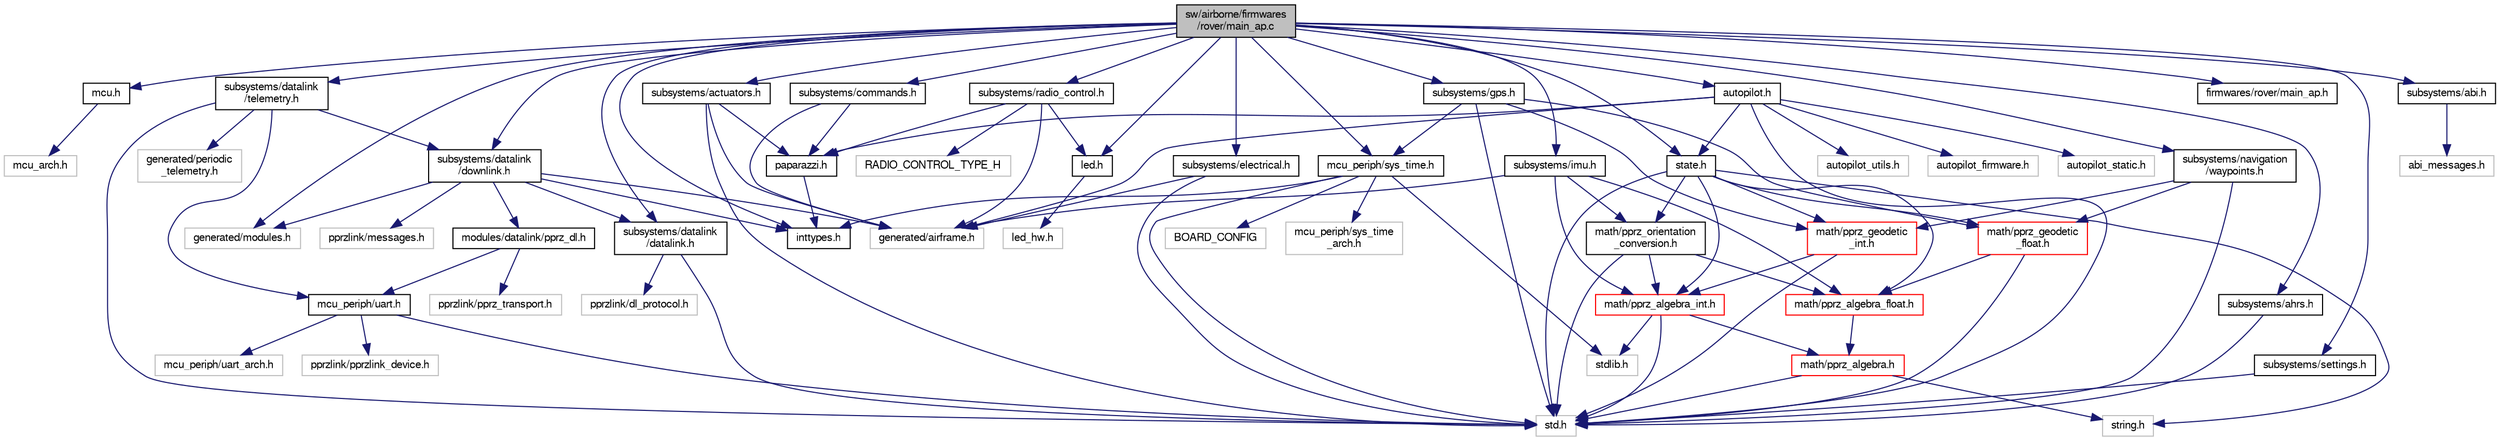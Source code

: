 digraph "sw/airborne/firmwares/rover/main_ap.c"
{
  edge [fontname="FreeSans",fontsize="10",labelfontname="FreeSans",labelfontsize="10"];
  node [fontname="FreeSans",fontsize="10",shape=record];
  Node1 [label="sw/airborne/firmwares\l/rover/main_ap.c",height=0.2,width=0.4,color="black", fillcolor="grey75", style="filled", fontcolor="black"];
  Node1 -> Node2 [color="midnightblue",fontsize="10",style="solid",fontname="FreeSans"];
  Node2 [label="inttypes.h",height=0.2,width=0.4,color="black", fillcolor="white", style="filled",URL="$inttypes_8h.html"];
  Node1 -> Node3 [color="midnightblue",fontsize="10",style="solid",fontname="FreeSans"];
  Node3 [label="mcu.h",height=0.2,width=0.4,color="black", fillcolor="white", style="filled",URL="$mcu_8h.html",tooltip="Arch independent mcu ( Micro Controller Unit ) utilities. "];
  Node3 -> Node4 [color="midnightblue",fontsize="10",style="solid",fontname="FreeSans"];
  Node4 [label="mcu_arch.h",height=0.2,width=0.4,color="grey75", fillcolor="white", style="filled"];
  Node1 -> Node5 [color="midnightblue",fontsize="10",style="solid",fontname="FreeSans"];
  Node5 [label="mcu_periph/sys_time.h",height=0.2,width=0.4,color="black", fillcolor="white", style="filled",URL="$sys__time_8h.html",tooltip="Architecture independent timing functions. "];
  Node5 -> Node2 [color="midnightblue",fontsize="10",style="solid",fontname="FreeSans"];
  Node5 -> Node6 [color="midnightblue",fontsize="10",style="solid",fontname="FreeSans"];
  Node6 [label="stdlib.h",height=0.2,width=0.4,color="grey75", fillcolor="white", style="filled"];
  Node5 -> Node7 [color="midnightblue",fontsize="10",style="solid",fontname="FreeSans"];
  Node7 [label="std.h",height=0.2,width=0.4,color="grey75", fillcolor="white", style="filled"];
  Node5 -> Node8 [color="midnightblue",fontsize="10",style="solid",fontname="FreeSans"];
  Node8 [label="BOARD_CONFIG",height=0.2,width=0.4,color="grey75", fillcolor="white", style="filled"];
  Node5 -> Node9 [color="midnightblue",fontsize="10",style="solid",fontname="FreeSans"];
  Node9 [label="mcu_periph/sys_time\l_arch.h",height=0.2,width=0.4,color="grey75", fillcolor="white", style="filled"];
  Node1 -> Node10 [color="midnightblue",fontsize="10",style="solid",fontname="FreeSans"];
  Node10 [label="led.h",height=0.2,width=0.4,color="black", fillcolor="white", style="filled",URL="$led_8h.html",tooltip="arch independent LED (Light Emitting Diodes) API "];
  Node10 -> Node11 [color="midnightblue",fontsize="10",style="solid",fontname="FreeSans"];
  Node11 [label="led_hw.h",height=0.2,width=0.4,color="grey75", fillcolor="white", style="filled"];
  Node1 -> Node12 [color="midnightblue",fontsize="10",style="solid",fontname="FreeSans"];
  Node12 [label="subsystems/datalink\l/telemetry.h",height=0.2,width=0.4,color="black", fillcolor="white", style="filled",URL="$telemetry_8h.html",tooltip="Periodic telemetry system header (includes downlink utility and generated code). "];
  Node12 -> Node7 [color="midnightblue",fontsize="10",style="solid",fontname="FreeSans"];
  Node12 -> Node13 [color="midnightblue",fontsize="10",style="solid",fontname="FreeSans"];
  Node13 [label="mcu_periph/uart.h",height=0.2,width=0.4,color="black", fillcolor="white", style="filled",URL="$uart_8h.html",tooltip="arch independent UART (Universal Asynchronous Receiver/Transmitter) API "];
  Node13 -> Node14 [color="midnightblue",fontsize="10",style="solid",fontname="FreeSans"];
  Node14 [label="mcu_periph/uart_arch.h",height=0.2,width=0.4,color="grey75", fillcolor="white", style="filled"];
  Node13 -> Node15 [color="midnightblue",fontsize="10",style="solid",fontname="FreeSans"];
  Node15 [label="pprzlink/pprzlink_device.h",height=0.2,width=0.4,color="grey75", fillcolor="white", style="filled"];
  Node13 -> Node7 [color="midnightblue",fontsize="10",style="solid",fontname="FreeSans"];
  Node12 -> Node16 [color="midnightblue",fontsize="10",style="solid",fontname="FreeSans"];
  Node16 [label="generated/periodic\l_telemetry.h",height=0.2,width=0.4,color="grey75", fillcolor="white", style="filled"];
  Node12 -> Node17 [color="midnightblue",fontsize="10",style="solid",fontname="FreeSans"];
  Node17 [label="subsystems/datalink\l/downlink.h",height=0.2,width=0.4,color="black", fillcolor="white", style="filled",URL="$downlink_8h.html",tooltip="Common code for AP and FBW telemetry. "];
  Node17 -> Node2 [color="midnightblue",fontsize="10",style="solid",fontname="FreeSans"];
  Node17 -> Node18 [color="midnightblue",fontsize="10",style="solid",fontname="FreeSans"];
  Node18 [label="generated/airframe.h",height=0.2,width=0.4,color="grey75", fillcolor="white", style="filled"];
  Node17 -> Node19 [color="midnightblue",fontsize="10",style="solid",fontname="FreeSans"];
  Node19 [label="generated/modules.h",height=0.2,width=0.4,color="grey75", fillcolor="white", style="filled"];
  Node17 -> Node20 [color="midnightblue",fontsize="10",style="solid",fontname="FreeSans"];
  Node20 [label="pprzlink/messages.h",height=0.2,width=0.4,color="grey75", fillcolor="white", style="filled"];
  Node17 -> Node21 [color="midnightblue",fontsize="10",style="solid",fontname="FreeSans"];
  Node21 [label="subsystems/datalink\l/datalink.h",height=0.2,width=0.4,color="black", fillcolor="white", style="filled",URL="$datalink_8h.html",tooltip="Handling of messages coming from ground and other A/Cs. "];
  Node21 -> Node7 [color="midnightblue",fontsize="10",style="solid",fontname="FreeSans"];
  Node21 -> Node22 [color="midnightblue",fontsize="10",style="solid",fontname="FreeSans"];
  Node22 [label="pprzlink/dl_protocol.h",height=0.2,width=0.4,color="grey75", fillcolor="white", style="filled"];
  Node17 -> Node23 [color="midnightblue",fontsize="10",style="solid",fontname="FreeSans"];
  Node23 [label="modules/datalink/pprz_dl.h",height=0.2,width=0.4,color="black", fillcolor="white", style="filled",URL="$pprz__dl_8h.html",tooltip="Datalink using PPRZ protocol. "];
  Node23 -> Node24 [color="midnightblue",fontsize="10",style="solid",fontname="FreeSans"];
  Node24 [label="pprzlink/pprz_transport.h",height=0.2,width=0.4,color="grey75", fillcolor="white", style="filled"];
  Node23 -> Node13 [color="midnightblue",fontsize="10",style="solid",fontname="FreeSans"];
  Node1 -> Node21 [color="midnightblue",fontsize="10",style="solid",fontname="FreeSans"];
  Node1 -> Node17 [color="midnightblue",fontsize="10",style="solid",fontname="FreeSans"];
  Node1 -> Node25 [color="midnightblue",fontsize="10",style="solid",fontname="FreeSans"];
  Node25 [label="subsystems/settings.h",height=0.2,width=0.4,color="black", fillcolor="white", style="filled",URL="$settings_8h.html",tooltip="Persistent settings interface. "];
  Node25 -> Node7 [color="midnightblue",fontsize="10",style="solid",fontname="FreeSans"];
  Node1 -> Node26 [color="midnightblue",fontsize="10",style="solid",fontname="FreeSans"];
  Node26 [label="subsystems/commands.h",height=0.2,width=0.4,color="black", fillcolor="white", style="filled",URL="$commands_8h.html",tooltip="Hardware independent code for commands handling. "];
  Node26 -> Node27 [color="midnightblue",fontsize="10",style="solid",fontname="FreeSans"];
  Node27 [label="paparazzi.h",height=0.2,width=0.4,color="black", fillcolor="white", style="filled",URL="$paparazzi_8h.html"];
  Node27 -> Node2 [color="midnightblue",fontsize="10",style="solid",fontname="FreeSans"];
  Node26 -> Node18 [color="midnightblue",fontsize="10",style="solid",fontname="FreeSans"];
  Node1 -> Node28 [color="midnightblue",fontsize="10",style="solid",fontname="FreeSans"];
  Node28 [label="subsystems/actuators.h",height=0.2,width=0.4,color="black", fillcolor="white", style="filled",URL="$subsystems_2actuators_8h.html",tooltip="Hardware independent API for actuators (servos, motor controllers). "];
  Node28 -> Node27 [color="midnightblue",fontsize="10",style="solid",fontname="FreeSans"];
  Node28 -> Node7 [color="midnightblue",fontsize="10",style="solid",fontname="FreeSans"];
  Node28 -> Node18 [color="midnightblue",fontsize="10",style="solid",fontname="FreeSans"];
  Node1 -> Node29 [color="midnightblue",fontsize="10",style="solid",fontname="FreeSans"];
  Node29 [label="subsystems/imu.h",height=0.2,width=0.4,color="black", fillcolor="white", style="filled",URL="$imu_8h.html",tooltip="Inertial Measurement Unit interface. "];
  Node29 -> Node30 [color="midnightblue",fontsize="10",style="solid",fontname="FreeSans"];
  Node30 [label="math/pprz_algebra_int.h",height=0.2,width=0.4,color="red", fillcolor="white", style="filled",URL="$pprz__algebra__int_8h.html",tooltip="Paparazzi fixed point algebra. "];
  Node30 -> Node7 [color="midnightblue",fontsize="10",style="solid",fontname="FreeSans"];
  Node30 -> Node31 [color="midnightblue",fontsize="10",style="solid",fontname="FreeSans"];
  Node31 [label="math/pprz_algebra.h",height=0.2,width=0.4,color="red", fillcolor="white", style="filled",URL="$pprz__algebra_8h.html",tooltip="Paparazzi generic algebra macros. "];
  Node31 -> Node32 [color="midnightblue",fontsize="10",style="solid",fontname="FreeSans"];
  Node32 [label="string.h",height=0.2,width=0.4,color="grey75", fillcolor="white", style="filled"];
  Node31 -> Node7 [color="midnightblue",fontsize="10",style="solid",fontname="FreeSans"];
  Node30 -> Node6 [color="midnightblue",fontsize="10",style="solid",fontname="FreeSans"];
  Node29 -> Node33 [color="midnightblue",fontsize="10",style="solid",fontname="FreeSans"];
  Node33 [label="math/pprz_algebra_float.h",height=0.2,width=0.4,color="red", fillcolor="white", style="filled",URL="$pprz__algebra__float_8h.html",tooltip="Paparazzi floating point algebra. "];
  Node33 -> Node31 [color="midnightblue",fontsize="10",style="solid",fontname="FreeSans"];
  Node29 -> Node34 [color="midnightblue",fontsize="10",style="solid",fontname="FreeSans"];
  Node34 [label="math/pprz_orientation\l_conversion.h",height=0.2,width=0.4,color="black", fillcolor="white", style="filled",URL="$pprz__orientation__conversion_8h.html",tooltip="Generic orientation representation and conversions. "];
  Node34 -> Node30 [color="midnightblue",fontsize="10",style="solid",fontname="FreeSans"];
  Node34 -> Node33 [color="midnightblue",fontsize="10",style="solid",fontname="FreeSans"];
  Node34 -> Node7 [color="midnightblue",fontsize="10",style="solid",fontname="FreeSans"];
  Node29 -> Node18 [color="midnightblue",fontsize="10",style="solid",fontname="FreeSans"];
  Node1 -> Node35 [color="midnightblue",fontsize="10",style="solid",fontname="FreeSans"];
  Node35 [label="subsystems/gps.h",height=0.2,width=0.4,color="black", fillcolor="white", style="filled",URL="$gps_8h.html",tooltip="Device independent GPS code (interface) "];
  Node35 -> Node7 [color="midnightblue",fontsize="10",style="solid",fontname="FreeSans"];
  Node35 -> Node36 [color="midnightblue",fontsize="10",style="solid",fontname="FreeSans"];
  Node36 [label="math/pprz_geodetic\l_int.h",height=0.2,width=0.4,color="red", fillcolor="white", style="filled",URL="$pprz__geodetic__int_8h.html",tooltip="Paparazzi fixed point math for geodetic calculations. "];
  Node36 -> Node7 [color="midnightblue",fontsize="10",style="solid",fontname="FreeSans"];
  Node36 -> Node30 [color="midnightblue",fontsize="10",style="solid",fontname="FreeSans"];
  Node35 -> Node37 [color="midnightblue",fontsize="10",style="solid",fontname="FreeSans"];
  Node37 [label="math/pprz_geodetic\l_float.h",height=0.2,width=0.4,color="red", fillcolor="white", style="filled",URL="$pprz__geodetic__float_8h.html",tooltip="Paparazzi floating point math for geodetic calculations. "];
  Node37 -> Node33 [color="midnightblue",fontsize="10",style="solid",fontname="FreeSans"];
  Node37 -> Node7 [color="midnightblue",fontsize="10",style="solid",fontname="FreeSans"];
  Node35 -> Node5 [color="midnightblue",fontsize="10",style="solid",fontname="FreeSans"];
  Node1 -> Node38 [color="midnightblue",fontsize="10",style="solid",fontname="FreeSans"];
  Node38 [label="subsystems/electrical.h",height=0.2,width=0.4,color="black", fillcolor="white", style="filled",URL="$electrical_8h.html",tooltip="Interface for electrical status: supply voltage, current, battery status, etc. "];
  Node38 -> Node7 [color="midnightblue",fontsize="10",style="solid",fontname="FreeSans"];
  Node38 -> Node18 [color="midnightblue",fontsize="10",style="solid",fontname="FreeSans"];
  Node1 -> Node39 [color="midnightblue",fontsize="10",style="solid",fontname="FreeSans"];
  Node39 [label="autopilot.h",height=0.2,width=0.4,color="black", fillcolor="white", style="filled",URL="$autopilot_8h.html",tooltip="Core autopilot interface common to all firmwares. "];
  Node39 -> Node7 [color="midnightblue",fontsize="10",style="solid",fontname="FreeSans"];
  Node39 -> Node27 [color="midnightblue",fontsize="10",style="solid",fontname="FreeSans"];
  Node39 -> Node18 [color="midnightblue",fontsize="10",style="solid",fontname="FreeSans"];
  Node39 -> Node40 [color="midnightblue",fontsize="10",style="solid",fontname="FreeSans"];
  Node40 [label="state.h",height=0.2,width=0.4,color="black", fillcolor="white", style="filled",URL="$state_8h.html",tooltip="API to get/set the generic vehicle states. "];
  Node40 -> Node30 [color="midnightblue",fontsize="10",style="solid",fontname="FreeSans"];
  Node40 -> Node33 [color="midnightblue",fontsize="10",style="solid",fontname="FreeSans"];
  Node40 -> Node36 [color="midnightblue",fontsize="10",style="solid",fontname="FreeSans"];
  Node40 -> Node37 [color="midnightblue",fontsize="10",style="solid",fontname="FreeSans"];
  Node40 -> Node34 [color="midnightblue",fontsize="10",style="solid",fontname="FreeSans"];
  Node40 -> Node7 [color="midnightblue",fontsize="10",style="solid",fontname="FreeSans"];
  Node40 -> Node32 [color="midnightblue",fontsize="10",style="solid",fontname="FreeSans"];
  Node39 -> Node41 [color="midnightblue",fontsize="10",style="solid",fontname="FreeSans"];
  Node41 [label="autopilot_utils.h",height=0.2,width=0.4,color="grey75", fillcolor="white", style="filled"];
  Node39 -> Node42 [color="midnightblue",fontsize="10",style="solid",fontname="FreeSans"];
  Node42 [label="autopilot_firmware.h",height=0.2,width=0.4,color="grey75", fillcolor="white", style="filled"];
  Node39 -> Node43 [color="midnightblue",fontsize="10",style="solid",fontname="FreeSans"];
  Node43 [label="autopilot_static.h",height=0.2,width=0.4,color="grey75", fillcolor="white", style="filled"];
  Node1 -> Node44 [color="midnightblue",fontsize="10",style="solid",fontname="FreeSans"];
  Node44 [label="subsystems/radio_control.h",height=0.2,width=0.4,color="black", fillcolor="white", style="filled",URL="$radio__control_8h.html"];
  Node44 -> Node10 [color="midnightblue",fontsize="10",style="solid",fontname="FreeSans"];
  Node44 -> Node18 [color="midnightblue",fontsize="10",style="solid",fontname="FreeSans"];
  Node44 -> Node27 [color="midnightblue",fontsize="10",style="solid",fontname="FreeSans"];
  Node44 -> Node45 [color="midnightblue",fontsize="10",style="solid",fontname="FreeSans"];
  Node45 [label="RADIO_CONTROL_TYPE_H",height=0.2,width=0.4,color="grey75", fillcolor="white", style="filled"];
  Node1 -> Node46 [color="midnightblue",fontsize="10",style="solid",fontname="FreeSans"];
  Node46 [label="subsystems/ahrs.h",height=0.2,width=0.4,color="black", fillcolor="white", style="filled",URL="$ahrs_8h.html",tooltip="Dispatcher to register actual AHRS implementations. "];
  Node46 -> Node7 [color="midnightblue",fontsize="10",style="solid",fontname="FreeSans"];
  Node1 -> Node40 [color="midnightblue",fontsize="10",style="solid",fontname="FreeSans"];
  Node1 -> Node47 [color="midnightblue",fontsize="10",style="solid",fontname="FreeSans"];
  Node47 [label="firmwares/rover/main_ap.h",height=0.2,width=0.4,color="black", fillcolor="white", style="filled",URL="$rover_2main__ap_8h.html",tooltip="Rover main loop. "];
  Node1 -> Node19 [color="midnightblue",fontsize="10",style="solid",fontname="FreeSans"];
  Node1 -> Node48 [color="midnightblue",fontsize="10",style="solid",fontname="FreeSans"];
  Node48 [label="subsystems/abi.h",height=0.2,width=0.4,color="black", fillcolor="white", style="filled",URL="$abi_8h.html",tooltip="Main include for ABI (AirBorneInterface). "];
  Node48 -> Node49 [color="midnightblue",fontsize="10",style="solid",fontname="FreeSans"];
  Node49 [label="abi_messages.h",height=0.2,width=0.4,color="grey75", fillcolor="white", style="filled"];
  Node1 -> Node50 [color="midnightblue",fontsize="10",style="solid",fontname="FreeSans"];
  Node50 [label="subsystems/navigation\l/waypoints.h",height=0.2,width=0.4,color="black", fillcolor="white", style="filled",URL="$subsystems_2navigation_2waypoints_8h.html"];
  Node50 -> Node7 [color="midnightblue",fontsize="10",style="solid",fontname="FreeSans"];
  Node50 -> Node36 [color="midnightblue",fontsize="10",style="solid",fontname="FreeSans"];
  Node50 -> Node37 [color="midnightblue",fontsize="10",style="solid",fontname="FreeSans"];
}
